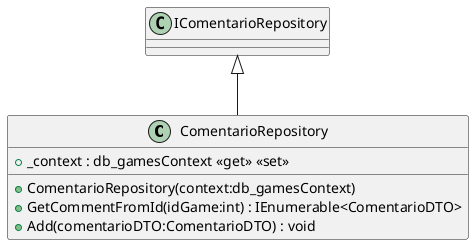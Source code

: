 @startuml
class ComentarioRepository {
    + _context : db_gamesContext <<get>> <<set>>
    + ComentarioRepository(context:db_gamesContext)
    + GetCommentFromId(idGame:int) : IEnumerable<ComentarioDTO>
    + Add(comentarioDTO:ComentarioDTO) : void
}
IComentarioRepository <|-- ComentarioRepository
@enduml
